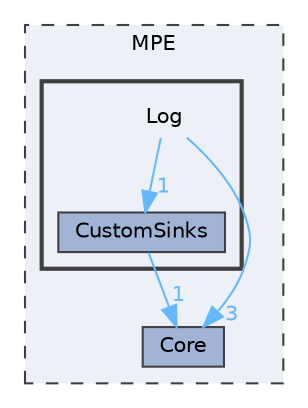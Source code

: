 digraph "D:/WORK/GIT/MPE/MPE/Log"
{
 // LATEX_PDF_SIZE
  bgcolor="transparent";
  edge [fontname=Helvetica,fontsize=10,labelfontname=Helvetica,labelfontsize=10];
  node [fontname=Helvetica,fontsize=10,shape=box,height=0.2,width=0.4];
  compound=true
  subgraph clusterdir_24904f63f67ae42842264b29a76f3cd0 {
    graph [ bgcolor="#edf0f7", pencolor="grey25", label="MPE", fontname=Helvetica,fontsize=10 style="filled,dashed", URL="dir_24904f63f67ae42842264b29a76f3cd0.html",tooltip=""]
  dir_7d9c9d0dbe12a6bfc2f9cee7a4bbec28 [label="Core", fillcolor="#a2b4d6", color="grey25", style="filled", URL="dir_7d9c9d0dbe12a6bfc2f9cee7a4bbec28.html",tooltip=""];
  subgraph clusterdir_402211825dddc5c9cb20332fd6f2ac66 {
    graph [ bgcolor="#edf0f7", pencolor="grey25", label="", fontname=Helvetica,fontsize=10 style="filled,bold", URL="dir_402211825dddc5c9cb20332fd6f2ac66.html",tooltip=""]
    dir_402211825dddc5c9cb20332fd6f2ac66 [shape=plaintext, label="Log"];
  dir_1655b6e9c6ee156170ea78a4f9efd4e9 [label="CustomSinks", fillcolor="#a2b4d6", color="grey25", style="filled", URL="dir_1655b6e9c6ee156170ea78a4f9efd4e9.html",tooltip=""];
  }
  }
  dir_402211825dddc5c9cb20332fd6f2ac66->dir_1655b6e9c6ee156170ea78a4f9efd4e9 [headlabel="1", labeldistance=1.5 headhref="dir_000003_000002.html" href="dir_000003_000002.html" color="steelblue1" fontcolor="steelblue1"];
  dir_402211825dddc5c9cb20332fd6f2ac66->dir_7d9c9d0dbe12a6bfc2f9cee7a4bbec28 [headlabel="3", labeldistance=1.5 headhref="dir_000003_000001.html" href="dir_000003_000001.html" color="steelblue1" fontcolor="steelblue1"];
  dir_1655b6e9c6ee156170ea78a4f9efd4e9->dir_7d9c9d0dbe12a6bfc2f9cee7a4bbec28 [headlabel="1", labeldistance=1.5 headhref="dir_000002_000001.html" href="dir_000002_000001.html" color="steelblue1" fontcolor="steelblue1"];
}
